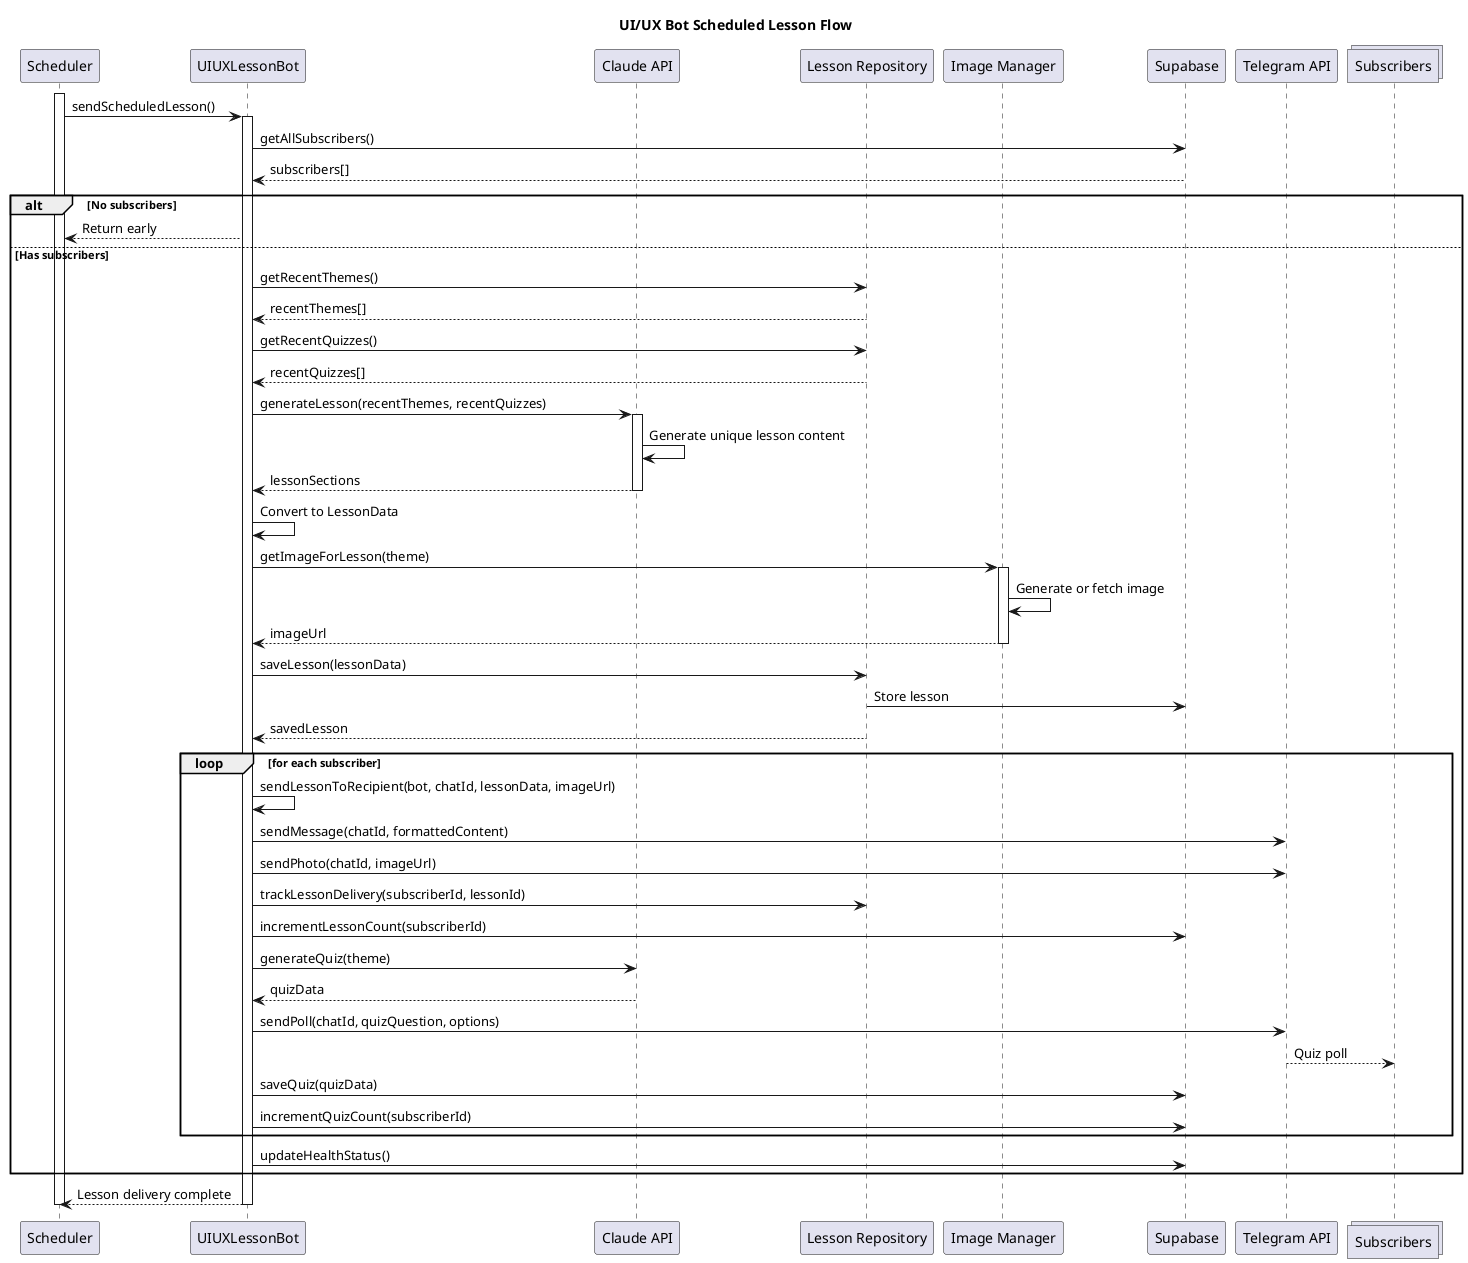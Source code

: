 @startuml Scheduled Lesson Flow

title UI/UX Bot Scheduled Lesson Flow

participant "Scheduler" as Scheduler
participant "UIUXLessonBot" as Bot
participant "Claude API" as Claude
participant "Lesson Repository" as LessonRepo
participant "Image Manager" as ImageMgr
participant "Supabase" as DB
participant "Telegram API" as Telegram
collections "Subscribers" as Subscribers

activate Scheduler
Scheduler -> Bot: sendScheduledLesson()
activate Bot

Bot -> DB: getAllSubscribers()
DB --> Bot: subscribers[]

alt No subscribers
    Bot --> Scheduler: Return early
else Has subscribers
    Bot -> LessonRepo: getRecentThemes()
    LessonRepo --> Bot: recentThemes[]
    
    Bot -> LessonRepo: getRecentQuizzes()
    LessonRepo --> Bot: recentQuizzes[]
    
    Bot -> Claude: generateLesson(recentThemes, recentQuizzes)
    activate Claude
    Claude -> Claude: Generate unique lesson content
    Claude --> Bot: lessonSections
    deactivate Claude
    
    Bot -> Bot: Convert to LessonData
    
    Bot -> ImageMgr: getImageForLesson(theme)
    activate ImageMgr
    ImageMgr -> ImageMgr: Generate or fetch image
    ImageMgr --> Bot: imageUrl
    deactivate ImageMgr
    
    Bot -> LessonRepo: saveLesson(lessonData)
    LessonRepo -> DB: Store lesson
    LessonRepo --> Bot: savedLesson
    
    loop for each subscriber
        Bot -> Bot: sendLessonToRecipient(bot, chatId, lessonData, imageUrl)
        Bot -> Telegram: sendMessage(chatId, formattedContent)
        Bot -> Telegram: sendPhoto(chatId, imageUrl)
        
        Bot -> LessonRepo: trackLessonDelivery(subscriberId, lessonId)
        Bot -> DB: incrementLessonCount(subscriberId)
        
        Bot -> Claude: generateQuiz(theme)
        Claude --> Bot: quizData
        
        Bot -> Telegram: sendPoll(chatId, quizQuestion, options)
        Telegram --> Subscribers: Quiz poll
        
        Bot -> DB: saveQuiz(quizData)
        Bot -> DB: incrementQuizCount(subscriberId)
    end
    
    Bot -> DB: updateHealthStatus()
end

Bot --> Scheduler: Lesson delivery complete
deactivate Bot
deactivate Scheduler

@enduml 
